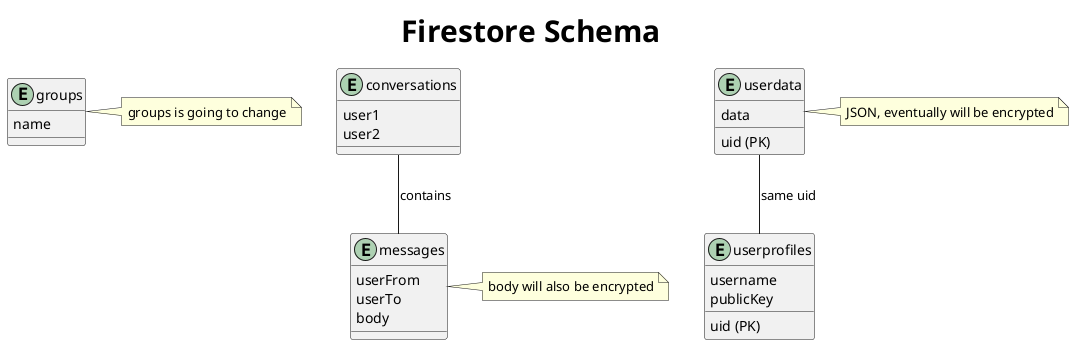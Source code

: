 ' collections
' groups -> name (note: definitely going to change)
' conversations -> user1, user2, (messages collection -> userFrom, userTo, body) 
' userdata -> uid (PK) | data (JSON, eventually will be encrypted)
' userprofiles -> uid (PK) | username, publicKey

@startuml FirestoreSchema

skinparam titleBorderRoundCorner 15
skinparam titleBorderThickness 2
skinparam titleFontSize 30

title Firestore Schema

entity "groups" as groups {
    name
}
note right: groups is going to change

entity "conversations" as conversations {
    user1
    user2
}

entity "messages" as messages {
    userFrom
    userTo
    body
}
note right of messages: body will also be encrypted

conversations -- messages : contains

entity "userdata" as userdata {
    uid (PK)
    data
}
note right: JSON, eventually will be encrypted

entity "userprofiles" as userprofiles {
    uid (PK)
    username
    publicKey
}

userdata -- userprofiles : "same uid"
@enduml